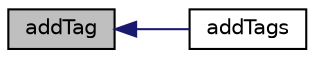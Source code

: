 digraph "addTag"
{
  edge [fontname="Helvetica",fontsize="10",labelfontname="Helvetica",labelfontsize="10"];
  node [fontname="Helvetica",fontsize="10",shape=record];
  rankdir="LR";
  Node1 [label="addTag",height=0.2,width=0.4,color="black", fillcolor="grey75", style="filled" fontcolor="black"];
  Node1 -> Node2 [dir="back",color="midnightblue",fontsize="10",style="solid",fontname="Helvetica"];
  Node2 [label="addTags",height=0.2,width=0.4,color="black", fillcolor="white", style="filled",URL="$class_simple_tag.html#a2f5845d350febfc4aaca42fe1b0f64bc"];
}
